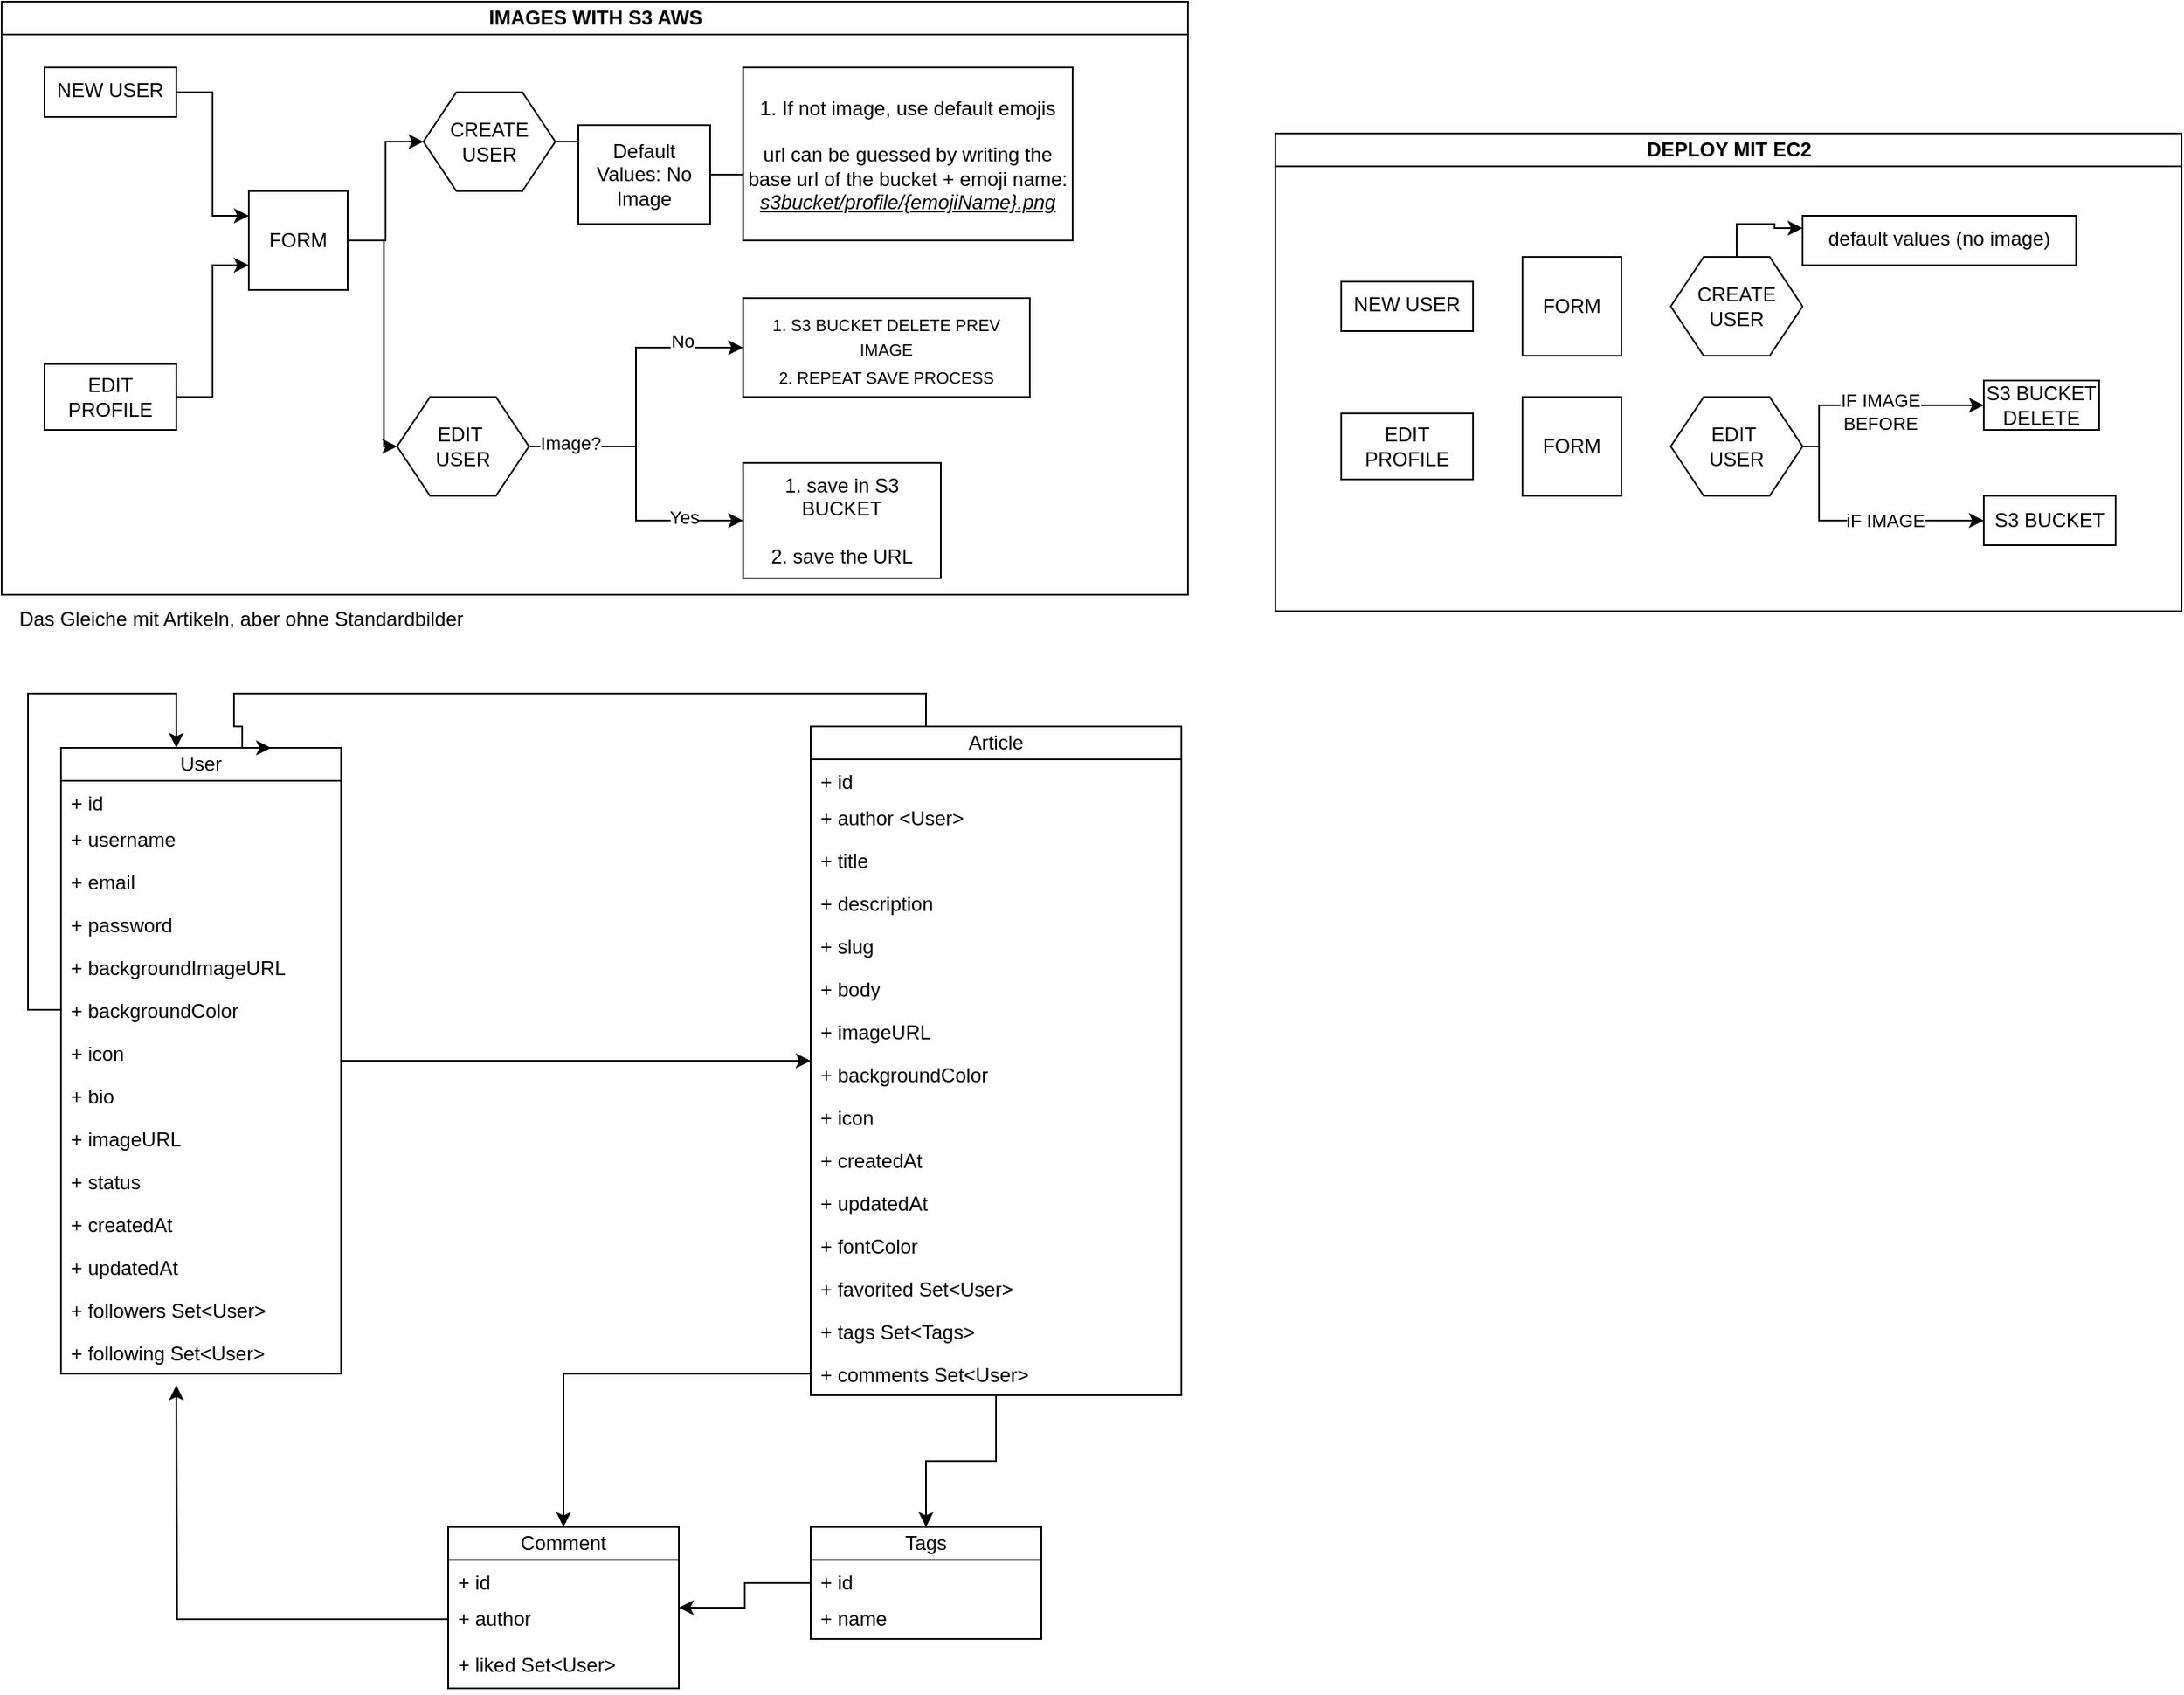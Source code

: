 <mxfile version="24.7.1" type="github">
  <diagram id="prtHgNgQTEPvFCAcTncT" name="Page-1">
    <mxGraphModel dx="730" dy="459" grid="1" gridSize="10" guides="1" tooltips="1" connect="1" arrows="1" fold="1" page="1" pageScale="1" pageWidth="827" pageHeight="1169" math="0" shadow="0">
      <root>
        <mxCell id="0" />
        <mxCell id="1" parent="0" />
        <mxCell id="dNxyNK7c78bLwvsdeMH5-11" value="DEPLOY MIT EC2" style="swimlane;html=1;startSize=20;horizontal=1;containerType=tree;glass=0;" parent="1" vertex="1">
          <mxGeometry x="827" y="100" width="550" height="290" as="geometry" />
        </mxCell>
        <mxCell id="9S2_7b4mvDIKhxkQ7Gb--81" value="default values (no image)" style="rounded=0;whiteSpace=wrap;html=1;verticalAlign=top;" parent="dNxyNK7c78bLwvsdeMH5-11" vertex="1">
          <mxGeometry x="320" y="50" width="166" height="30" as="geometry" />
        </mxCell>
        <mxCell id="9S2_7b4mvDIKhxkQ7Gb--82" value="NEW USER" style="rounded=0;whiteSpace=wrap;html=1;verticalAlign=top;" parent="dNxyNK7c78bLwvsdeMH5-11" vertex="1">
          <mxGeometry x="40" y="90" width="80" height="30" as="geometry" />
        </mxCell>
        <mxCell id="TbEDR5lOKSL9BZgDEyWb-1" value="FORM" style="whiteSpace=wrap;html=1;aspect=fixed;" parent="dNxyNK7c78bLwvsdeMH5-11" vertex="1">
          <mxGeometry x="150" y="75" width="60" height="60" as="geometry" />
        </mxCell>
        <mxCell id="TbEDR5lOKSL9BZgDEyWb-40" style="edgeStyle=orthogonalEdgeStyle;rounded=0;orthogonalLoop=1;jettySize=auto;html=1;entryX=0;entryY=0.25;entryDx=0;entryDy=0;" parent="dNxyNK7c78bLwvsdeMH5-11" source="TbEDR5lOKSL9BZgDEyWb-2" target="9S2_7b4mvDIKhxkQ7Gb--81" edge="1">
          <mxGeometry relative="1" as="geometry">
            <Array as="points">
              <mxPoint x="280" y="55" />
              <mxPoint x="303" y="55" />
              <mxPoint x="303" y="58" />
            </Array>
          </mxGeometry>
        </mxCell>
        <mxCell id="TbEDR5lOKSL9BZgDEyWb-2" value="CREATE USER" style="shape=hexagon;perimeter=hexagonPerimeter2;whiteSpace=wrap;html=1;fixedSize=1;" parent="dNxyNK7c78bLwvsdeMH5-11" vertex="1">
          <mxGeometry x="240" y="75" width="80" height="60" as="geometry" />
        </mxCell>
        <mxCell id="TbEDR5lOKSL9BZgDEyWb-8" value="EDIT PROFILE" style="rounded=0;whiteSpace=wrap;html=1;" parent="dNxyNK7c78bLwvsdeMH5-11" vertex="1">
          <mxGeometry x="40" y="170" width="80" height="40" as="geometry" />
        </mxCell>
        <mxCell id="TbEDR5lOKSL9BZgDEyWb-9" value="FORM" style="whiteSpace=wrap;html=1;aspect=fixed;" parent="dNxyNK7c78bLwvsdeMH5-11" vertex="1">
          <mxGeometry x="150" y="160" width="60" height="60" as="geometry" />
        </mxCell>
        <mxCell id="TbEDR5lOKSL9BZgDEyWb-12" style="edgeStyle=orthogonalEdgeStyle;rounded=0;orthogonalLoop=1;jettySize=auto;html=1;entryX=0;entryY=0.5;entryDx=0;entryDy=0;" parent="dNxyNK7c78bLwvsdeMH5-11" edge="1">
          <mxGeometry relative="1" as="geometry">
            <mxPoint x="320" y="190" as="sourcePoint" />
            <mxPoint x="430" y="235" as="targetPoint" />
            <Array as="points">
              <mxPoint x="330" y="190" />
              <mxPoint x="330" y="235" />
            </Array>
          </mxGeometry>
        </mxCell>
        <mxCell id="TbEDR5lOKSL9BZgDEyWb-13" value="iF IMAGE" style="edgeLabel;html=1;align=center;verticalAlign=middle;resizable=0;points=[];" parent="TbEDR5lOKSL9BZgDEyWb-12" vertex="1" connectable="0">
          <mxGeometry x="-0.275" y="-4" relative="1" as="geometry">
            <mxPoint x="39" y="-4" as="offset" />
          </mxGeometry>
        </mxCell>
        <mxCell id="TbEDR5lOKSL9BZgDEyWb-14" style="edgeStyle=orthogonalEdgeStyle;rounded=0;orthogonalLoop=1;jettySize=auto;html=1;exitX=1;exitY=0.5;exitDx=0;exitDy=0;entryX=0;entryY=0.5;entryDx=0;entryDy=0;" parent="dNxyNK7c78bLwvsdeMH5-11" source="TbEDR5lOKSL9BZgDEyWb-10" target="TbEDR5lOKSL9BZgDEyWb-17" edge="1">
          <mxGeometry relative="1" as="geometry">
            <mxPoint x="350" y="190" as="targetPoint" />
            <Array as="points">
              <mxPoint x="330" y="190" />
              <mxPoint x="330" y="165" />
            </Array>
          </mxGeometry>
        </mxCell>
        <mxCell id="TbEDR5lOKSL9BZgDEyWb-18" value="IF IMAGE&lt;div&gt;BEFORE&lt;/div&gt;" style="edgeLabel;html=1;align=center;verticalAlign=middle;resizable=0;points=[];" parent="TbEDR5lOKSL9BZgDEyWb-14" vertex="1" connectable="0">
          <mxGeometry x="0.058" y="-4" relative="1" as="geometry">
            <mxPoint as="offset" />
          </mxGeometry>
        </mxCell>
        <mxCell id="TbEDR5lOKSL9BZgDEyWb-10" value="EDIT&amp;nbsp;&lt;div&gt;USER&lt;/div&gt;" style="shape=hexagon;perimeter=hexagonPerimeter2;whiteSpace=wrap;html=1;fixedSize=1;" parent="dNxyNK7c78bLwvsdeMH5-11" vertex="1">
          <mxGeometry x="240" y="160" width="80" height="60" as="geometry" />
        </mxCell>
        <mxCell id="TbEDR5lOKSL9BZgDEyWb-11" value="S3 BUCKET" style="rounded=0;whiteSpace=wrap;html=1;" parent="dNxyNK7c78bLwvsdeMH5-11" vertex="1">
          <mxGeometry x="430" y="220" width="80" height="30" as="geometry" />
        </mxCell>
        <mxCell id="TbEDR5lOKSL9BZgDEyWb-17" value="S3 BUCKET DELETE" style="rounded=0;whiteSpace=wrap;html=1;" parent="dNxyNK7c78bLwvsdeMH5-11" vertex="1">
          <mxGeometry x="430" y="150" width="70" height="30" as="geometry" />
        </mxCell>
        <mxCell id="9S2_7b4mvDIKhxkQ7Gb--50" value="" style="edgeStyle=orthogonalEdgeStyle;rounded=0;orthogonalLoop=1;jettySize=auto;html=1;" parent="1" source="9S2_7b4mvDIKhxkQ7Gb--7" target="9S2_7b4mvDIKhxkQ7Gb--34" edge="1">
          <mxGeometry relative="1" as="geometry" />
        </mxCell>
        <mxCell id="9S2_7b4mvDIKhxkQ7Gb--7" value="User" style="swimlane;fontStyle=0;childLayout=stackLayout;horizontal=1;startSize=20;fillColor=none;horizontalStack=0;resizeParent=1;resizeParentMax=0;resizeLast=0;collapsible=1;marginBottom=0;whiteSpace=wrap;html=1;" parent="1" vertex="1">
          <mxGeometry x="90" y="473" width="170" height="380" as="geometry">
            <mxRectangle x="340" y="390" width="70" height="30" as="alternateBounds" />
          </mxGeometry>
        </mxCell>
        <mxCell id="9S2_7b4mvDIKhxkQ7Gb--8" value="+ id&lt;span style=&quot;color: rgba(0, 0, 0, 0); font-family: monospace; font-size: 0px; text-wrap: nowrap;&quot;&gt;%3CmxGraphModel%3E%3Croot%3E%3CmxCell%20id%3D%220%22%2F%3E%3CmxCell%20id%3D%221%22%20parent%3D%220%22%2F%3E%3CmxCell%20id%3D%222%22%20value%3D%22%2B%20Password%22%20style%3D%22text%3BstrokeColor%3Dnone%3BfillColor%3Dnone%3Balign%3Dleft%3BverticalAlign%3Dtop%3BspacingLeft%3D4%3BspacingRight%3D4%3Boverflow%3Dhidden%3Brotatable%3D0%3Bpoints%3D%5B%5B0%2C0.5%5D%2C%5B1%2C0.5%5D%5D%3BportConstraint%3Deastwest%3BwhiteSpace%3Dwrap%3Bhtml%3D1%3B%22%20vertex%3D%221%22%20parent%3D%221%22%3E%3CmxGeometry%20x%3D%22340%22%20y%3D%22458%22%20width%3D%22140%22%20height%3D%2226%22%20as%3D%22geometry%22%2F%3E%3C%2FmxCell%3E%3C%2Froot%3E%3C%2FmxGraphModel%3E&lt;/span&gt;" style="text;strokeColor=none;fillColor=none;align=left;verticalAlign=top;spacingLeft=4;spacingRight=4;overflow=hidden;rotatable=0;points=[[0,0.5],[1,0.5]];portConstraint=eastwest;whiteSpace=wrap;html=1;" parent="9S2_7b4mvDIKhxkQ7Gb--7" vertex="1">
          <mxGeometry y="20" width="170" height="22" as="geometry" />
        </mxCell>
        <mxCell id="9S2_7b4mvDIKhxkQ7Gb--9" value="+ username" style="text;strokeColor=none;fillColor=none;align=left;verticalAlign=top;spacingLeft=4;spacingRight=4;overflow=hidden;rotatable=0;points=[[0,0.5],[1,0.5]];portConstraint=eastwest;whiteSpace=wrap;html=1;" parent="9S2_7b4mvDIKhxkQ7Gb--7" vertex="1">
          <mxGeometry y="42" width="170" height="26" as="geometry" />
        </mxCell>
        <mxCell id="9S2_7b4mvDIKhxkQ7Gb--10" value="+ email" style="text;strokeColor=none;fillColor=none;align=left;verticalAlign=top;spacingLeft=4;spacingRight=4;overflow=hidden;rotatable=0;points=[[0,0.5],[1,0.5]];portConstraint=eastwest;whiteSpace=wrap;html=1;" parent="9S2_7b4mvDIKhxkQ7Gb--7" vertex="1">
          <mxGeometry y="68" width="170" height="26" as="geometry" />
        </mxCell>
        <mxCell id="9S2_7b4mvDIKhxkQ7Gb--21" value="+ password" style="text;strokeColor=none;fillColor=none;align=left;verticalAlign=top;spacingLeft=4;spacingRight=4;overflow=hidden;rotatable=0;points=[[0,0.5],[1,0.5]];portConstraint=eastwest;whiteSpace=wrap;html=1;" parent="9S2_7b4mvDIKhxkQ7Gb--7" vertex="1">
          <mxGeometry y="94" width="170" height="26" as="geometry" />
        </mxCell>
        <mxCell id="9S2_7b4mvDIKhxkQ7Gb--25" value="+ backgroundImageURL" style="text;strokeColor=none;fillColor=none;align=left;verticalAlign=top;spacingLeft=4;spacingRight=4;overflow=hidden;rotatable=0;points=[[0,0.5],[1,0.5]];portConstraint=eastwest;whiteSpace=wrap;html=1;" parent="9S2_7b4mvDIKhxkQ7Gb--7" vertex="1">
          <mxGeometry y="120" width="170" height="26" as="geometry" />
        </mxCell>
        <mxCell id="9S2_7b4mvDIKhxkQ7Gb--30" style="edgeStyle=orthogonalEdgeStyle;rounded=0;orthogonalLoop=1;jettySize=auto;html=1;" parent="9S2_7b4mvDIKhxkQ7Gb--7" source="9S2_7b4mvDIKhxkQ7Gb--26" target="9S2_7b4mvDIKhxkQ7Gb--7" edge="1">
          <mxGeometry relative="1" as="geometry">
            <Array as="points">
              <mxPoint x="-20" y="159" />
              <mxPoint x="-20" y="-33" />
              <mxPoint x="70" y="-33" />
            </Array>
          </mxGeometry>
        </mxCell>
        <mxCell id="9S2_7b4mvDIKhxkQ7Gb--26" value="+ backgroundColor" style="text;strokeColor=none;fillColor=none;align=left;verticalAlign=top;spacingLeft=4;spacingRight=4;overflow=hidden;rotatable=0;points=[[0,0.5],[1,0.5]];portConstraint=eastwest;whiteSpace=wrap;html=1;" parent="9S2_7b4mvDIKhxkQ7Gb--7" vertex="1">
          <mxGeometry y="146" width="170" height="26" as="geometry" />
        </mxCell>
        <mxCell id="9S2_7b4mvDIKhxkQ7Gb--24" value="+ icon" style="text;strokeColor=none;fillColor=none;align=left;verticalAlign=top;spacingLeft=4;spacingRight=4;overflow=hidden;rotatable=0;points=[[0,0.5],[1,0.5]];portConstraint=eastwest;whiteSpace=wrap;html=1;" parent="9S2_7b4mvDIKhxkQ7Gb--7" vertex="1">
          <mxGeometry y="172" width="170" height="26" as="geometry" />
        </mxCell>
        <mxCell id="9S2_7b4mvDIKhxkQ7Gb--23" value="+ bio" style="text;strokeColor=none;fillColor=none;align=left;verticalAlign=top;spacingLeft=4;spacingRight=4;overflow=hidden;rotatable=0;points=[[0,0.5],[1,0.5]];portConstraint=eastwest;whiteSpace=wrap;html=1;" parent="9S2_7b4mvDIKhxkQ7Gb--7" vertex="1">
          <mxGeometry y="198" width="170" height="26" as="geometry" />
        </mxCell>
        <mxCell id="9S2_7b4mvDIKhxkQ7Gb--22" value="+ imageURL" style="text;strokeColor=none;fillColor=none;align=left;verticalAlign=top;spacingLeft=4;spacingRight=4;overflow=hidden;rotatable=0;points=[[0,0.5],[1,0.5]];portConstraint=eastwest;whiteSpace=wrap;html=1;" parent="9S2_7b4mvDIKhxkQ7Gb--7" vertex="1">
          <mxGeometry y="224" width="170" height="26" as="geometry" />
        </mxCell>
        <mxCell id="9S2_7b4mvDIKhxkQ7Gb--27" value="+ status" style="text;strokeColor=none;fillColor=none;align=left;verticalAlign=top;spacingLeft=4;spacingRight=4;overflow=hidden;rotatable=0;points=[[0,0.5],[1,0.5]];portConstraint=eastwest;whiteSpace=wrap;html=1;" parent="9S2_7b4mvDIKhxkQ7Gb--7" vertex="1">
          <mxGeometry y="250" width="170" height="26" as="geometry" />
        </mxCell>
        <mxCell id="9S2_7b4mvDIKhxkQ7Gb--29" value="+ createdAt" style="text;strokeColor=none;fillColor=none;align=left;verticalAlign=top;spacingLeft=4;spacingRight=4;overflow=hidden;rotatable=0;points=[[0,0.5],[1,0.5]];portConstraint=eastwest;whiteSpace=wrap;html=1;" parent="9S2_7b4mvDIKhxkQ7Gb--7" vertex="1">
          <mxGeometry y="276" width="170" height="26" as="geometry" />
        </mxCell>
        <mxCell id="9S2_7b4mvDIKhxkQ7Gb--28" value="+ updatedAt" style="text;strokeColor=none;fillColor=none;align=left;verticalAlign=top;spacingLeft=4;spacingRight=4;overflow=hidden;rotatable=0;points=[[0,0.5],[1,0.5]];portConstraint=eastwest;whiteSpace=wrap;html=1;" parent="9S2_7b4mvDIKhxkQ7Gb--7" vertex="1">
          <mxGeometry y="302" width="170" height="26" as="geometry" />
        </mxCell>
        <mxCell id="9S2_7b4mvDIKhxkQ7Gb--31" value="+ followers Set&amp;lt;User&amp;gt;" style="text;strokeColor=none;fillColor=none;align=left;verticalAlign=top;spacingLeft=4;spacingRight=4;overflow=hidden;rotatable=0;points=[[0,0.5],[1,0.5]];portConstraint=eastwest;whiteSpace=wrap;html=1;" parent="9S2_7b4mvDIKhxkQ7Gb--7" vertex="1">
          <mxGeometry y="328" width="170" height="26" as="geometry" />
        </mxCell>
        <mxCell id="9S2_7b4mvDIKhxkQ7Gb--32" value="+ following Set&amp;lt;User&amp;gt;" style="text;strokeColor=none;fillColor=none;align=left;verticalAlign=top;spacingLeft=4;spacingRight=4;overflow=hidden;rotatable=0;points=[[0,0.5],[1,0.5]];portConstraint=eastwest;whiteSpace=wrap;html=1;" parent="9S2_7b4mvDIKhxkQ7Gb--7" vertex="1">
          <mxGeometry y="354" width="170" height="26" as="geometry" />
        </mxCell>
        <mxCell id="9S2_7b4mvDIKhxkQ7Gb--51" style="edgeStyle=orthogonalEdgeStyle;rounded=0;orthogonalLoop=1;jettySize=auto;html=1;entryX=0.75;entryY=0;entryDx=0;entryDy=0;" parent="1" source="9S2_7b4mvDIKhxkQ7Gb--34" target="9S2_7b4mvDIKhxkQ7Gb--7" edge="1">
          <mxGeometry relative="1" as="geometry">
            <mxPoint x="430" y="450" as="targetPoint" />
            <Array as="points">
              <mxPoint x="615" y="440" />
              <mxPoint x="195" y="440" />
              <mxPoint x="195" y="460" />
              <mxPoint x="200" y="460" />
              <mxPoint x="200" y="473" />
            </Array>
          </mxGeometry>
        </mxCell>
        <mxCell id="9S2_7b4mvDIKhxkQ7Gb--72" value="" style="edgeStyle=orthogonalEdgeStyle;rounded=0;orthogonalLoop=1;jettySize=auto;html=1;" parent="1" source="9S2_7b4mvDIKhxkQ7Gb--34" target="9S2_7b4mvDIKhxkQ7Gb--56" edge="1">
          <mxGeometry relative="1" as="geometry" />
        </mxCell>
        <mxCell id="9S2_7b4mvDIKhxkQ7Gb--34" value="Article" style="swimlane;fontStyle=0;childLayout=stackLayout;horizontal=1;startSize=20;fillColor=none;horizontalStack=0;resizeParent=1;resizeParentMax=0;resizeLast=0;collapsible=1;marginBottom=0;whiteSpace=wrap;html=1;" parent="1" vertex="1">
          <mxGeometry x="545" y="460" width="225" height="406" as="geometry">
            <mxRectangle x="340" y="390" width="70" height="30" as="alternateBounds" />
          </mxGeometry>
        </mxCell>
        <mxCell id="9S2_7b4mvDIKhxkQ7Gb--35" value="+ id&lt;span style=&quot;color: rgba(0, 0, 0, 0); font-family: monospace; font-size: 0px; text-wrap: nowrap;&quot;&gt;%3CmxGraphModel%3E%3Croot%3E%3CmxCell%20id%3D%220%22%2F%3E%3CmxCell%20id%3D%221%22%20parent%3D%220%22%2F%3E%3CmxCell%20id%3D%222%22%20value%3D%22%2B%20Password%22%20style%3D%22text%3BstrokeColor%3Dnone%3BfillColor%3Dnone%3Balign%3Dleft%3BverticalAlign%3Dtop%3BspacingLeft%3D4%3BspacingRight%3D4%3Boverflow%3Dhidden%3Brotatable%3D0%3Bpoints%3D%5B%5B0%2C0.5%5D%2C%5B1%2C0.5%5D%5D%3BportConstraint%3Deastwest%3BwhiteSpace%3Dwrap%3Bhtml%3D1%3B%22%20vertex%3D%221%22%20parent%3D%221%22%3E%3CmxGeometry%20x%3D%22340%22%20y%3D%22458%22%20width%3D%22140%22%20height%3D%2226%22%20as%3D%22geometry%22%2F%3E%3C%2FmxCell%3E%3C%2Froot%3E%3C%2FmxGraphModel%3E&lt;/span&gt;" style="text;strokeColor=none;fillColor=none;align=left;verticalAlign=top;spacingLeft=4;spacingRight=4;overflow=hidden;rotatable=0;points=[[0,0.5],[1,0.5]];portConstraint=eastwest;whiteSpace=wrap;html=1;" parent="9S2_7b4mvDIKhxkQ7Gb--34" vertex="1">
          <mxGeometry y="20" width="225" height="22" as="geometry" />
        </mxCell>
        <mxCell id="9S2_7b4mvDIKhxkQ7Gb--36" value="+ author &amp;lt;User&amp;gt;" style="text;strokeColor=none;fillColor=none;align=left;verticalAlign=top;spacingLeft=4;spacingRight=4;overflow=hidden;rotatable=0;points=[[0,0.5],[1,0.5]];portConstraint=eastwest;whiteSpace=wrap;html=1;" parent="9S2_7b4mvDIKhxkQ7Gb--34" vertex="1">
          <mxGeometry y="42" width="225" height="26" as="geometry" />
        </mxCell>
        <mxCell id="9S2_7b4mvDIKhxkQ7Gb--37" value="+ title" style="text;strokeColor=none;fillColor=none;align=left;verticalAlign=top;spacingLeft=4;spacingRight=4;overflow=hidden;rotatable=0;points=[[0,0.5],[1,0.5]];portConstraint=eastwest;whiteSpace=wrap;html=1;" parent="9S2_7b4mvDIKhxkQ7Gb--34" vertex="1">
          <mxGeometry y="68" width="225" height="26" as="geometry" />
        </mxCell>
        <mxCell id="9S2_7b4mvDIKhxkQ7Gb--38" value="+ description" style="text;strokeColor=none;fillColor=none;align=left;verticalAlign=top;spacingLeft=4;spacingRight=4;overflow=hidden;rotatable=0;points=[[0,0.5],[1,0.5]];portConstraint=eastwest;whiteSpace=wrap;html=1;" parent="9S2_7b4mvDIKhxkQ7Gb--34" vertex="1">
          <mxGeometry y="94" width="225" height="26" as="geometry" />
        </mxCell>
        <mxCell id="9S2_7b4mvDIKhxkQ7Gb--39" value="+ slug" style="text;strokeColor=none;fillColor=none;align=left;verticalAlign=top;spacingLeft=4;spacingRight=4;overflow=hidden;rotatable=0;points=[[0,0.5],[1,0.5]];portConstraint=eastwest;whiteSpace=wrap;html=1;" parent="9S2_7b4mvDIKhxkQ7Gb--34" vertex="1">
          <mxGeometry y="120" width="225" height="26" as="geometry" />
        </mxCell>
        <mxCell id="9S2_7b4mvDIKhxkQ7Gb--41" value="+ body" style="text;strokeColor=none;fillColor=none;align=left;verticalAlign=top;spacingLeft=4;spacingRight=4;overflow=hidden;rotatable=0;points=[[0,0.5],[1,0.5]];portConstraint=eastwest;whiteSpace=wrap;html=1;" parent="9S2_7b4mvDIKhxkQ7Gb--34" vertex="1">
          <mxGeometry y="146" width="225" height="26" as="geometry" />
        </mxCell>
        <mxCell id="9S2_7b4mvDIKhxkQ7Gb--42" value="+ imageURL" style="text;strokeColor=none;fillColor=none;align=left;verticalAlign=top;spacingLeft=4;spacingRight=4;overflow=hidden;rotatable=0;points=[[0,0.5],[1,0.5]];portConstraint=eastwest;whiteSpace=wrap;html=1;" parent="9S2_7b4mvDIKhxkQ7Gb--34" vertex="1">
          <mxGeometry y="172" width="225" height="26" as="geometry" />
        </mxCell>
        <mxCell id="9S2_7b4mvDIKhxkQ7Gb--43" value="+ backgroundColor" style="text;strokeColor=none;fillColor=none;align=left;verticalAlign=top;spacingLeft=4;spacingRight=4;overflow=hidden;rotatable=0;points=[[0,0.5],[1,0.5]];portConstraint=eastwest;whiteSpace=wrap;html=1;" parent="9S2_7b4mvDIKhxkQ7Gb--34" vertex="1">
          <mxGeometry y="198" width="225" height="26" as="geometry" />
        </mxCell>
        <mxCell id="9S2_7b4mvDIKhxkQ7Gb--44" value="+ icon" style="text;strokeColor=none;fillColor=none;align=left;verticalAlign=top;spacingLeft=4;spacingRight=4;overflow=hidden;rotatable=0;points=[[0,0.5],[1,0.5]];portConstraint=eastwest;whiteSpace=wrap;html=1;" parent="9S2_7b4mvDIKhxkQ7Gb--34" vertex="1">
          <mxGeometry y="224" width="225" height="26" as="geometry" />
        </mxCell>
        <mxCell id="9S2_7b4mvDIKhxkQ7Gb--46" value="+ createdAt" style="text;strokeColor=none;fillColor=none;align=left;verticalAlign=top;spacingLeft=4;spacingRight=4;overflow=hidden;rotatable=0;points=[[0,0.5],[1,0.5]];portConstraint=eastwest;whiteSpace=wrap;html=1;" parent="9S2_7b4mvDIKhxkQ7Gb--34" vertex="1">
          <mxGeometry y="250" width="225" height="26" as="geometry" />
        </mxCell>
        <mxCell id="9S2_7b4mvDIKhxkQ7Gb--47" value="+ updatedAt" style="text;strokeColor=none;fillColor=none;align=left;verticalAlign=top;spacingLeft=4;spacingRight=4;overflow=hidden;rotatable=0;points=[[0,0.5],[1,0.5]];portConstraint=eastwest;whiteSpace=wrap;html=1;" parent="9S2_7b4mvDIKhxkQ7Gb--34" vertex="1">
          <mxGeometry y="276" width="225" height="26" as="geometry" />
        </mxCell>
        <mxCell id="9S2_7b4mvDIKhxkQ7Gb--48" value="+ fontColor" style="text;strokeColor=none;fillColor=none;align=left;verticalAlign=top;spacingLeft=4;spacingRight=4;overflow=hidden;rotatable=0;points=[[0,0.5],[1,0.5]];portConstraint=eastwest;whiteSpace=wrap;html=1;" parent="9S2_7b4mvDIKhxkQ7Gb--34" vertex="1">
          <mxGeometry y="302" width="225" height="26" as="geometry" />
        </mxCell>
        <mxCell id="9S2_7b4mvDIKhxkQ7Gb--55" value="+ favorited Set&amp;lt;User&amp;gt;" style="text;strokeColor=none;fillColor=none;align=left;verticalAlign=top;spacingLeft=4;spacingRight=4;overflow=hidden;rotatable=0;points=[[0,0.5],[1,0.5]];portConstraint=eastwest;whiteSpace=wrap;html=1;" parent="9S2_7b4mvDIKhxkQ7Gb--34" vertex="1">
          <mxGeometry y="328" width="225" height="26" as="geometry" />
        </mxCell>
        <mxCell id="9S2_7b4mvDIKhxkQ7Gb--53" value="+ tags Set&amp;lt;Tags&amp;gt;" style="text;strokeColor=none;fillColor=none;align=left;verticalAlign=top;spacingLeft=4;spacingRight=4;overflow=hidden;rotatable=0;points=[[0,0.5],[1,0.5]];portConstraint=eastwest;whiteSpace=wrap;html=1;" parent="9S2_7b4mvDIKhxkQ7Gb--34" vertex="1">
          <mxGeometry y="354" width="225" height="26" as="geometry" />
        </mxCell>
        <mxCell id="9S2_7b4mvDIKhxkQ7Gb--54" value="+ comments Set&amp;lt;User&amp;gt;" style="text;strokeColor=none;fillColor=none;align=left;verticalAlign=top;spacingLeft=4;spacingRight=4;overflow=hidden;rotatable=0;points=[[0,0.5],[1,0.5]];portConstraint=eastwest;whiteSpace=wrap;html=1;" parent="9S2_7b4mvDIKhxkQ7Gb--34" vertex="1">
          <mxGeometry y="380" width="225" height="26" as="geometry" />
        </mxCell>
        <mxCell id="9S2_7b4mvDIKhxkQ7Gb--76" value="" style="edgeStyle=orthogonalEdgeStyle;rounded=0;orthogonalLoop=1;jettySize=auto;html=1;" parent="1" source="9S2_7b4mvDIKhxkQ7Gb--56" target="9S2_7b4mvDIKhxkQ7Gb--73" edge="1">
          <mxGeometry relative="1" as="geometry" />
        </mxCell>
        <mxCell id="9S2_7b4mvDIKhxkQ7Gb--56" value="Tags" style="swimlane;fontStyle=0;childLayout=stackLayout;horizontal=1;startSize=20;fillColor=none;horizontalStack=0;resizeParent=1;resizeParentMax=0;resizeLast=0;collapsible=1;marginBottom=0;whiteSpace=wrap;html=1;" parent="1" vertex="1">
          <mxGeometry x="545" y="946" width="140" height="68" as="geometry">
            <mxRectangle x="340" y="390" width="70" height="30" as="alternateBounds" />
          </mxGeometry>
        </mxCell>
        <mxCell id="9S2_7b4mvDIKhxkQ7Gb--57" value="+ id&lt;span style=&quot;color: rgba(0, 0, 0, 0); font-family: monospace; font-size: 0px; text-wrap: nowrap;&quot;&gt;%3CmxGraphModel%3E%3Croot%3E%3CmxCell%20id%3D%220%22%2F%3E%3CmxCell%20id%3D%221%22%20parent%3D%220%22%2F%3E%3CmxCell%20id%3D%222%22%20value%3D%22%2B%20Password%22%20style%3D%22text%3BstrokeColor%3Dnone%3BfillColor%3Dnone%3Balign%3Dleft%3BverticalAlign%3Dtop%3BspacingLeft%3D4%3BspacingRight%3D4%3Boverflow%3Dhidden%3Brotatable%3D0%3Bpoints%3D%5B%5B0%2C0.5%5D%2C%5B1%2C0.5%5D%5D%3BportConstraint%3Deastwest%3BwhiteSpace%3Dwrap%3Bhtml%3D1%3B%22%20vertex%3D%221%22%20parent%3D%221%22%3E%3CmxGeometry%20x%3D%22340%22%20y%3D%22458%22%20width%3D%22140%22%20height%3D%2226%22%20as%3D%22geometry%22%2F%3E%3C%2FmxCell%3E%3C%2Froot%3E%3C%2FmxGraphModel%3E&lt;/span&gt;" style="text;strokeColor=none;fillColor=none;align=left;verticalAlign=top;spacingLeft=4;spacingRight=4;overflow=hidden;rotatable=0;points=[[0,0.5],[1,0.5]];portConstraint=eastwest;whiteSpace=wrap;html=1;" parent="9S2_7b4mvDIKhxkQ7Gb--56" vertex="1">
          <mxGeometry y="20" width="140" height="22" as="geometry" />
        </mxCell>
        <mxCell id="9S2_7b4mvDIKhxkQ7Gb--58" value="+ name" style="text;strokeColor=none;fillColor=none;align=left;verticalAlign=top;spacingLeft=4;spacingRight=4;overflow=hidden;rotatable=0;points=[[0,0.5],[1,0.5]];portConstraint=eastwest;whiteSpace=wrap;html=1;" parent="9S2_7b4mvDIKhxkQ7Gb--56" vertex="1">
          <mxGeometry y="42" width="140" height="26" as="geometry" />
        </mxCell>
        <mxCell id="9S2_7b4mvDIKhxkQ7Gb--73" value="Comment" style="swimlane;fontStyle=0;childLayout=stackLayout;horizontal=1;startSize=20;fillColor=none;horizontalStack=0;resizeParent=1;resizeParentMax=0;resizeLast=0;collapsible=1;marginBottom=0;whiteSpace=wrap;html=1;" parent="1" vertex="1">
          <mxGeometry x="325" y="946" width="140" height="98" as="geometry">
            <mxRectangle x="340" y="390" width="70" height="30" as="alternateBounds" />
          </mxGeometry>
        </mxCell>
        <mxCell id="9S2_7b4mvDIKhxkQ7Gb--74" value="+ id&lt;span style=&quot;color: rgba(0, 0, 0, 0); font-family: monospace; font-size: 0px; text-wrap: nowrap;&quot;&gt;%3CmxGraphModel%3E%3Croot%3E%3CmxCell%20id%3D%220%22%2F%3E%3CmxCell%20id%3D%221%22%20parent%3D%220%22%2F%3E%3CmxCell%20id%3D%222%22%20value%3D%22%2B%20Password%22%20style%3D%22text%3BstrokeColor%3Dnone%3BfillColor%3Dnone%3Balign%3Dleft%3BverticalAlign%3Dtop%3BspacingLeft%3D4%3BspacingRight%3D4%3Boverflow%3Dhidden%3Brotatable%3D0%3Bpoints%3D%5B%5B0%2C0.5%5D%2C%5B1%2C0.5%5D%5D%3BportConstraint%3Deastwest%3BwhiteSpace%3Dwrap%3Bhtml%3D1%3B%22%20vertex%3D%221%22%20parent%3D%221%22%3E%3CmxGeometry%20x%3D%22340%22%20y%3D%22458%22%20width%3D%22140%22%20height%3D%2226%22%20as%3D%22geometry%22%2F%3E%3C%2FmxCell%3E%3C%2Froot%3E%3C%2FmxGraphModel%3E&lt;/span&gt;" style="text;strokeColor=none;fillColor=none;align=left;verticalAlign=top;spacingLeft=4;spacingRight=4;overflow=hidden;rotatable=0;points=[[0,0.5],[1,0.5]];portConstraint=eastwest;whiteSpace=wrap;html=1;" parent="9S2_7b4mvDIKhxkQ7Gb--73" vertex="1">
          <mxGeometry y="20" width="140" height="22" as="geometry" />
        </mxCell>
        <mxCell id="9S2_7b4mvDIKhxkQ7Gb--78" style="edgeStyle=orthogonalEdgeStyle;rounded=0;orthogonalLoop=1;jettySize=auto;html=1;" parent="9S2_7b4mvDIKhxkQ7Gb--73" source="9S2_7b4mvDIKhxkQ7Gb--75" edge="1">
          <mxGeometry relative="1" as="geometry">
            <mxPoint x="-165" y="-86" as="targetPoint" />
          </mxGeometry>
        </mxCell>
        <mxCell id="9S2_7b4mvDIKhxkQ7Gb--75" value="+ author" style="text;strokeColor=none;fillColor=none;align=left;verticalAlign=top;spacingLeft=4;spacingRight=4;overflow=hidden;rotatable=0;points=[[0,0.5],[1,0.5]];portConstraint=eastwest;whiteSpace=wrap;html=1;" parent="9S2_7b4mvDIKhxkQ7Gb--73" vertex="1">
          <mxGeometry y="42" width="140" height="28" as="geometry" />
        </mxCell>
        <mxCell id="u_lwOHBBnYrNbzaWx9nH-1" value="+ liked Set&amp;lt;User&amp;gt;" style="text;strokeColor=none;fillColor=none;align=left;verticalAlign=top;spacingLeft=4;spacingRight=4;overflow=hidden;rotatable=0;points=[[0,0.5],[1,0.5]];portConstraint=eastwest;whiteSpace=wrap;html=1;" vertex="1" parent="9S2_7b4mvDIKhxkQ7Gb--73">
          <mxGeometry y="70" width="140" height="28" as="geometry" />
        </mxCell>
        <mxCell id="9S2_7b4mvDIKhxkQ7Gb--77" style="edgeStyle=orthogonalEdgeStyle;rounded=0;orthogonalLoop=1;jettySize=auto;html=1;entryX=0.5;entryY=0;entryDx=0;entryDy=0;" parent="1" source="9S2_7b4mvDIKhxkQ7Gb--54" target="9S2_7b4mvDIKhxkQ7Gb--73" edge="1">
          <mxGeometry relative="1" as="geometry" />
        </mxCell>
        <mxCell id="TbEDR5lOKSL9BZgDEyWb-24" value="IMAGES WITH S3 AWS" style="swimlane;html=1;startSize=20;horizontal=1;containerType=tree;glass=0;" parent="1" vertex="1">
          <mxGeometry x="54" y="20" width="720" height="360" as="geometry" />
        </mxCell>
        <mxCell id="u_lwOHBBnYrNbzaWx9nH-4" style="edgeStyle=orthogonalEdgeStyle;rounded=0;orthogonalLoop=1;jettySize=auto;html=1;entryX=0;entryY=0.25;entryDx=0;entryDy=0;" edge="1" parent="TbEDR5lOKSL9BZgDEyWb-24" source="TbEDR5lOKSL9BZgDEyWb-26" target="TbEDR5lOKSL9BZgDEyWb-27">
          <mxGeometry relative="1" as="geometry" />
        </mxCell>
        <mxCell id="TbEDR5lOKSL9BZgDEyWb-26" value="NEW USER" style="rounded=0;whiteSpace=wrap;html=1;verticalAlign=top;" parent="TbEDR5lOKSL9BZgDEyWb-24" vertex="1">
          <mxGeometry x="26" y="40" width="80" height="30" as="geometry" />
        </mxCell>
        <mxCell id="u_lwOHBBnYrNbzaWx9nH-6" style="edgeStyle=orthogonalEdgeStyle;rounded=0;orthogonalLoop=1;jettySize=auto;html=1;" edge="1" parent="TbEDR5lOKSL9BZgDEyWb-24" source="TbEDR5lOKSL9BZgDEyWb-27" target="TbEDR5lOKSL9BZgDEyWb-28">
          <mxGeometry relative="1" as="geometry" />
        </mxCell>
        <mxCell id="u_lwOHBBnYrNbzaWx9nH-7" style="edgeStyle=orthogonalEdgeStyle;rounded=0;orthogonalLoop=1;jettySize=auto;html=1;entryX=0;entryY=0.5;entryDx=0;entryDy=0;" edge="1" parent="TbEDR5lOKSL9BZgDEyWb-24" target="TbEDR5lOKSL9BZgDEyWb-35">
          <mxGeometry relative="1" as="geometry">
            <mxPoint x="176" y="145" as="sourcePoint" />
            <mxPoint x="232" y="240" as="targetPoint" />
            <Array as="points">
              <mxPoint x="232" y="145" />
              <mxPoint x="232" y="270" />
            </Array>
          </mxGeometry>
        </mxCell>
        <mxCell id="TbEDR5lOKSL9BZgDEyWb-27" value="FORM" style="whiteSpace=wrap;html=1;aspect=fixed;" parent="TbEDR5lOKSL9BZgDEyWb-24" vertex="1">
          <mxGeometry x="150" y="115" width="60" height="60" as="geometry" />
        </mxCell>
        <mxCell id="TbEDR5lOKSL9BZgDEyWb-28" value="CREATE USER" style="shape=hexagon;perimeter=hexagonPerimeter2;whiteSpace=wrap;html=1;fixedSize=1;" parent="TbEDR5lOKSL9BZgDEyWb-24" vertex="1">
          <mxGeometry x="256" y="55" width="80" height="60" as="geometry" />
        </mxCell>
        <mxCell id="u_lwOHBBnYrNbzaWx9nH-5" style="edgeStyle=orthogonalEdgeStyle;rounded=0;orthogonalLoop=1;jettySize=auto;html=1;entryX=0;entryY=0.75;entryDx=0;entryDy=0;" edge="1" parent="TbEDR5lOKSL9BZgDEyWb-24" source="TbEDR5lOKSL9BZgDEyWb-29" target="TbEDR5lOKSL9BZgDEyWb-27">
          <mxGeometry relative="1" as="geometry" />
        </mxCell>
        <mxCell id="TbEDR5lOKSL9BZgDEyWb-29" value="EDIT PROFILE" style="rounded=0;whiteSpace=wrap;html=1;" parent="TbEDR5lOKSL9BZgDEyWb-24" vertex="1">
          <mxGeometry x="26" y="220" width="80" height="40" as="geometry" />
        </mxCell>
        <mxCell id="u_lwOHBBnYrNbzaWx9nH-23" style="edgeStyle=orthogonalEdgeStyle;rounded=0;orthogonalLoop=1;jettySize=auto;html=1;exitX=1;exitY=0.5;exitDx=0;exitDy=0;entryX=0;entryY=0.5;entryDx=0;entryDy=0;" edge="1" parent="TbEDR5lOKSL9BZgDEyWb-24" source="TbEDR5lOKSL9BZgDEyWb-35" target="TbEDR5lOKSL9BZgDEyWb-37">
          <mxGeometry relative="1" as="geometry">
            <mxPoint x="376" y="270" as="targetPoint" />
          </mxGeometry>
        </mxCell>
        <mxCell id="u_lwOHBBnYrNbzaWx9nH-28" value="No" style="edgeLabel;html=1;align=center;verticalAlign=middle;resizable=0;points=[];" vertex="1" connectable="0" parent="u_lwOHBBnYrNbzaWx9nH-23">
          <mxGeometry x="0.607" y="4" relative="1" as="geometry">
            <mxPoint as="offset" />
          </mxGeometry>
        </mxCell>
        <mxCell id="u_lwOHBBnYrNbzaWx9nH-24" style="edgeStyle=orthogonalEdgeStyle;rounded=0;orthogonalLoop=1;jettySize=auto;html=1;exitX=1;exitY=0.5;exitDx=0;exitDy=0;entryX=0;entryY=0.5;entryDx=0;entryDy=0;" edge="1" parent="TbEDR5lOKSL9BZgDEyWb-24" source="TbEDR5lOKSL9BZgDEyWb-35" target="TbEDR5lOKSL9BZgDEyWb-36">
          <mxGeometry relative="1" as="geometry" />
        </mxCell>
        <mxCell id="u_lwOHBBnYrNbzaWx9nH-25" value="Image?" style="edgeLabel;html=1;align=center;verticalAlign=middle;resizable=0;points=[];" vertex="1" connectable="0" parent="u_lwOHBBnYrNbzaWx9nH-24">
          <mxGeometry x="-0.718" y="2" relative="1" as="geometry">
            <mxPoint as="offset" />
          </mxGeometry>
        </mxCell>
        <mxCell id="u_lwOHBBnYrNbzaWx9nH-27" value="Yes" style="edgeLabel;html=1;align=center;verticalAlign=middle;resizable=0;points=[];" vertex="1" connectable="0" parent="u_lwOHBBnYrNbzaWx9nH-24">
          <mxGeometry x="0.585" y="2" relative="1" as="geometry">
            <mxPoint as="offset" />
          </mxGeometry>
        </mxCell>
        <mxCell id="TbEDR5lOKSL9BZgDEyWb-35" value="EDIT&amp;nbsp;&lt;div&gt;USER&lt;/div&gt;" style="shape=hexagon;perimeter=hexagonPerimeter2;whiteSpace=wrap;html=1;fixedSize=1;" parent="TbEDR5lOKSL9BZgDEyWb-24" vertex="1">
          <mxGeometry x="240" y="240" width="80" height="60" as="geometry" />
        </mxCell>
        <mxCell id="TbEDR5lOKSL9BZgDEyWb-36" value="1. save in S3 BUCKET&lt;div&gt;&lt;br&gt;&lt;/div&gt;&lt;div&gt;2. save the URL&lt;/div&gt;" style="rounded=0;whiteSpace=wrap;html=1;" parent="TbEDR5lOKSL9BZgDEyWb-24" vertex="1">
          <mxGeometry x="450" y="280" width="120" height="70" as="geometry" />
        </mxCell>
        <mxCell id="TbEDR5lOKSL9BZgDEyWb-37" value="&lt;font style=&quot;font-size: 10px;&quot;&gt;1. S3 BUCKET DELETE PREV IMAGE&lt;/font&gt;&lt;div style=&quot;line-height: 70%; font-size: 10px;&quot;&gt;&lt;font style=&quot;font-size: 10px;&quot;&gt;&lt;br&gt;&lt;/font&gt;&lt;/div&gt;&lt;div style=&quot;line-height: 70%; font-size: 10px;&quot;&gt;&lt;font style=&quot;font-size: 10px;&quot;&gt;2. REPEAT SAVE PROCESS&lt;/font&gt;&lt;/div&gt;" style="rounded=0;whiteSpace=wrap;html=1;" parent="TbEDR5lOKSL9BZgDEyWb-24" vertex="1">
          <mxGeometry x="450" y="180" width="174" height="60" as="geometry" />
        </mxCell>
        <mxCell id="u_lwOHBBnYrNbzaWx9nH-17" style="edgeStyle=orthogonalEdgeStyle;rounded=0;orthogonalLoop=1;jettySize=auto;html=1;" edge="1" target="u_lwOHBBnYrNbzaWx9nH-18" source="TbEDR5lOKSL9BZgDEyWb-28" parent="TbEDR5lOKSL9BZgDEyWb-24">
          <mxGeometry relative="1" as="geometry">
            <mxPoint x="290" y="245" as="sourcePoint" />
          </mxGeometry>
        </mxCell>
        <mxCell id="u_lwOHBBnYrNbzaWx9nH-18" value="Default Values: No Image" style="shape=hexagon;perimeter=hexagonPerimeter2;whiteSpace=wrap;html=1;fixedSize=1;size=-70;" vertex="1" parent="TbEDR5lOKSL9BZgDEyWb-24">
          <mxGeometry x="350" y="75" width="80" height="60" as="geometry" />
        </mxCell>
        <mxCell id="u_lwOHBBnYrNbzaWx9nH-19" style="edgeStyle=orthogonalEdgeStyle;rounded=0;orthogonalLoop=1;jettySize=auto;html=1;" edge="1" target="u_lwOHBBnYrNbzaWx9nH-20" source="u_lwOHBBnYrNbzaWx9nH-18" parent="TbEDR5lOKSL9BZgDEyWb-24">
          <mxGeometry relative="1" as="geometry">
            <mxPoint x="400" y="205" as="sourcePoint" />
          </mxGeometry>
        </mxCell>
        <mxCell id="u_lwOHBBnYrNbzaWx9nH-20" value="1. If not image, use default emojis&lt;div&gt;&lt;br&gt;&lt;/div&gt;&lt;div&gt;url can be guessed by writing the base url of the bucket + emoji name:&lt;/div&gt;&lt;div&gt;&lt;i&gt;&lt;u&gt;s3bucket/profile/{emojiName}.png&lt;/u&gt;&lt;/i&gt;&lt;/div&gt;" style="shape=hexagon;perimeter=hexagonPerimeter2;whiteSpace=wrap;html=1;fixedSize=1;size=-70;" vertex="1" parent="TbEDR5lOKSL9BZgDEyWb-24">
          <mxGeometry x="450" y="40" width="200" height="105" as="geometry" />
        </mxCell>
        <mxCell id="u_lwOHBBnYrNbzaWx9nH-29" value="Das Gleiche mit Artikeln, aber ohne Standardbilder" style="text;html=1;align=center;verticalAlign=middle;resizable=0;points=[];autosize=1;strokeColor=none;fillColor=none;" vertex="1" parent="1">
          <mxGeometry x="54" y="380" width="290" height="30" as="geometry" />
        </mxCell>
      </root>
    </mxGraphModel>
  </diagram>
</mxfile>
